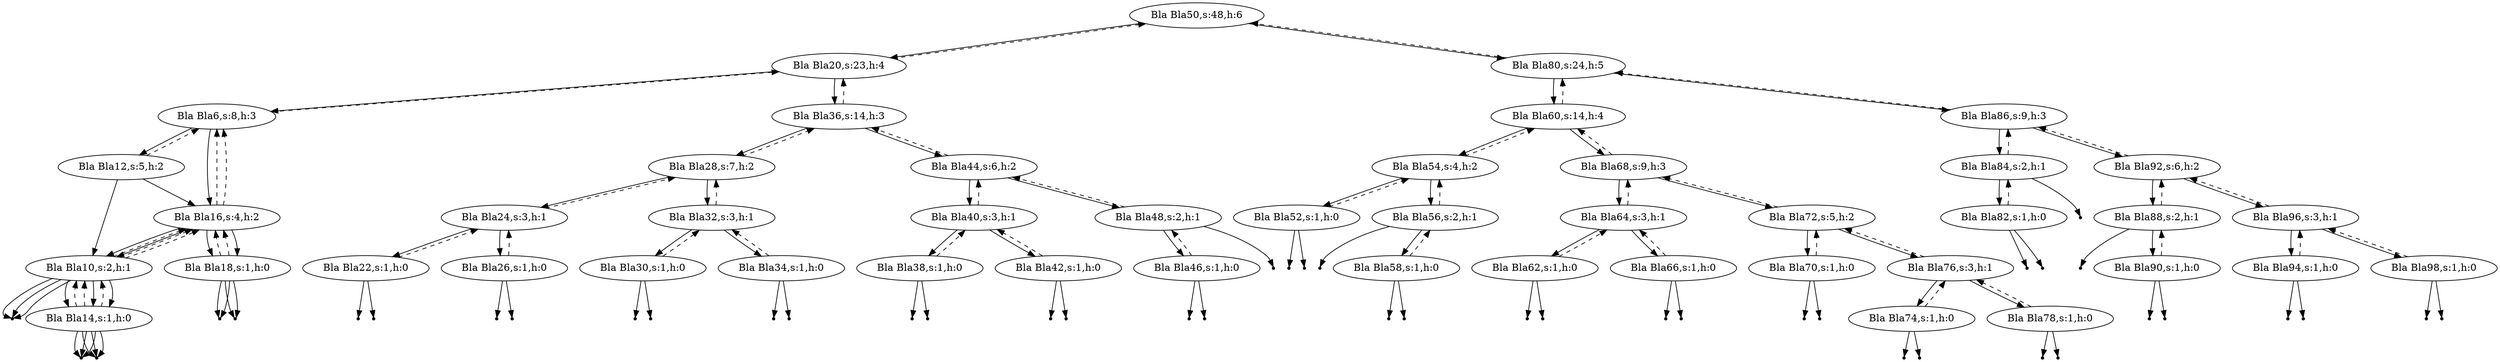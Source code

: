 digraph Blahblah{
{rank = same ; "50"};
nulll10 [shape=point];
10 -> nulll10;
10[label="Bla Bla10,s:2,h:1"];
10 -> 16[style=dashed];
nulll14 [shape=point];
14 -> nulll14;
14[label="Bla Bla14,s:1,h:0"];
14 -> 10[style=dashed];
nullr14 [shape=point];
14 -> nullr14;
10 -> 14;
16 -> 10;
16[label="Bla Bla16,s:4,h:2"];
16 -> 6[style=dashed];
nulll18 [shape=point];
18 -> nulll18;
18[label="Bla Bla18,s:1,h:0"];
18 -> 16[style=dashed];
nullr18 [shape=point];
18 -> nullr18;
16 -> 18;
6 -> 16;
6[label="Bla Bla6,s:8,h:3"];
6 -> 20[style=dashed];
nulll10 [shape=point];
10 -> nulll10;
10[label="Bla Bla10,s:2,h:1"];
10 -> 16[style=dashed];
nulll14 [shape=point];
14 -> nulll14;
14[label="Bla Bla14,s:1,h:0"];
14 -> 10[style=dashed];
nullr14 [shape=point];
14 -> nullr14;
10 -> 14;
12 -> 10;
12[label="Bla Bla12,s:5,h:2"];
12 -> 6[style=dashed];
nulll10 [shape=point];
10 -> nulll10;
10[label="Bla Bla10,s:2,h:1"];
10 -> 16[style=dashed];
nulll14 [shape=point];
14 -> nulll14;
14[label="Bla Bla14,s:1,h:0"];
14 -> 10[style=dashed];
nullr14 [shape=point];
14 -> nullr14;
10 -> 14;
16 -> 10;
16[label="Bla Bla16,s:4,h:2"];
16 -> 6[style=dashed];
nulll18 [shape=point];
18 -> nulll18;
18[label="Bla Bla18,s:1,h:0"];
18 -> 16[style=dashed];
nullr18 [shape=point];
18 -> nullr18;
16 -> 18;
12 -> 16;
6 -> 12;
20 -> 6;
20[label="Bla Bla20,s:23,h:4"];
20 -> 50[style=dashed];
nulll22 [shape=point];
22 -> nulll22;
22[label="Bla Bla22,s:1,h:0"];
22 -> 24[style=dashed];
nullr22 [shape=point];
22 -> nullr22;
24 -> 22;
24[label="Bla Bla24,s:3,h:1"];
24 -> 28[style=dashed];
nulll26 [shape=point];
26 -> nulll26;
26[label="Bla Bla26,s:1,h:0"];
26 -> 24[style=dashed];
nullr26 [shape=point];
26 -> nullr26;
24 -> 26;
28 -> 24;
28[label="Bla Bla28,s:7,h:2"];
28 -> 36[style=dashed];
nulll30 [shape=point];
30 -> nulll30;
30[label="Bla Bla30,s:1,h:0"];
30 -> 32[style=dashed];
nullr30 [shape=point];
30 -> nullr30;
32 -> 30;
32[label="Bla Bla32,s:3,h:1"];
32 -> 28[style=dashed];
nulll34 [shape=point];
34 -> nulll34;
34[label="Bla Bla34,s:1,h:0"];
34 -> 32[style=dashed];
nullr34 [shape=point];
34 -> nullr34;
32 -> 34;
28 -> 32;
36 -> 28;
36[label="Bla Bla36,s:14,h:3"];
36 -> 20[style=dashed];
nulll38 [shape=point];
38 -> nulll38;
38[label="Bla Bla38,s:1,h:0"];
38 -> 40[style=dashed];
nullr38 [shape=point];
38 -> nullr38;
40 -> 38;
40[label="Bla Bla40,s:3,h:1"];
40 -> 44[style=dashed];
nulll42 [shape=point];
42 -> nulll42;
42[label="Bla Bla42,s:1,h:0"];
42 -> 40[style=dashed];
nullr42 [shape=point];
42 -> nullr42;
40 -> 42;
44 -> 40;
44[label="Bla Bla44,s:6,h:2"];
44 -> 36[style=dashed];
nulll46 [shape=point];
46 -> nulll46;
46[label="Bla Bla46,s:1,h:0"];
46 -> 48[style=dashed];
nullr46 [shape=point];
46 -> nullr46;
48 -> 46;
48[label="Bla Bla48,s:2,h:1"];
48 -> 44[style=dashed];
nullr48 [shape=point];
48 -> nullr48;
44 -> 48;
36 -> 44;
20 -> 36;
50 -> 20;
50[label="Bla Bla50,s:48,h:6"];
nulll52 [shape=point];
52 -> nulll52;
52[label="Bla Bla52,s:1,h:0"];
52 -> 54[style=dashed];
nullr52 [shape=point];
52 -> nullr52;
54 -> 52;
54[label="Bla Bla54,s:4,h:2"];
54 -> 60[style=dashed];
nulll56 [shape=point];
56 -> nulll56;
56[label="Bla Bla56,s:2,h:1"];
56 -> 54[style=dashed];
nulll58 [shape=point];
58 -> nulll58;
58[label="Bla Bla58,s:1,h:0"];
58 -> 56[style=dashed];
nullr58 [shape=point];
58 -> nullr58;
56 -> 58;
54 -> 56;
60 -> 54;
60[label="Bla Bla60,s:14,h:4"];
60 -> 80[style=dashed];
nulll62 [shape=point];
62 -> nulll62;
62[label="Bla Bla62,s:1,h:0"];
62 -> 64[style=dashed];
nullr62 [shape=point];
62 -> nullr62;
64 -> 62;
64[label="Bla Bla64,s:3,h:1"];
64 -> 68[style=dashed];
nulll66 [shape=point];
66 -> nulll66;
66[label="Bla Bla66,s:1,h:0"];
66 -> 64[style=dashed];
nullr66 [shape=point];
66 -> nullr66;
64 -> 66;
68 -> 64;
68[label="Bla Bla68,s:9,h:3"];
68 -> 60[style=dashed];
nulll70 [shape=point];
70 -> nulll70;
70[label="Bla Bla70,s:1,h:0"];
70 -> 72[style=dashed];
nullr70 [shape=point];
70 -> nullr70;
72 -> 70;
72[label="Bla Bla72,s:5,h:2"];
72 -> 68[style=dashed];
nulll74 [shape=point];
74 -> nulll74;
74[label="Bla Bla74,s:1,h:0"];
74 -> 76[style=dashed];
nullr74 [shape=point];
74 -> nullr74;
76 -> 74;
76[label="Bla Bla76,s:3,h:1"];
76 -> 72[style=dashed];
nulll78 [shape=point];
78 -> nulll78;
78[label="Bla Bla78,s:1,h:0"];
78 -> 76[style=dashed];
nullr78 [shape=point];
78 -> nullr78;
76 -> 78;
72 -> 76;
68 -> 72;
60 -> 68;
80 -> 60;
80[label="Bla Bla80,s:24,h:5"];
80 -> 50[style=dashed];
nulll82 [shape=point];
82 -> nulll82;
82[label="Bla Bla82,s:1,h:0"];
82 -> 84[style=dashed];
nullr82 [shape=point];
82 -> nullr82;
84 -> 82;
84[label="Bla Bla84,s:2,h:1"];
84 -> 86[style=dashed];
nullr84 [shape=point];
84 -> nullr84;
86 -> 84;
86[label="Bla Bla86,s:9,h:3"];
86 -> 80[style=dashed];
nulll88 [shape=point];
88 -> nulll88;
88[label="Bla Bla88,s:2,h:1"];
88 -> 92[style=dashed];
nulll90 [shape=point];
90 -> nulll90;
90[label="Bla Bla90,s:1,h:0"];
90 -> 88[style=dashed];
nullr90 [shape=point];
90 -> nullr90;
88 -> 90;
92 -> 88;
92[label="Bla Bla92,s:6,h:2"];
92 -> 86[style=dashed];
nulll94 [shape=point];
94 -> nulll94;
94[label="Bla Bla94,s:1,h:0"];
94 -> 96[style=dashed];
nullr94 [shape=point];
94 -> nullr94;
96 -> 94;
96[label="Bla Bla96,s:3,h:1"];
96 -> 92[style=dashed];
nulll98 [shape=point];
98 -> nulll98;
98[label="Bla Bla98,s:1,h:0"];
98 -> 96[style=dashed];
nullr98 [shape=point];
98 -> nullr98;
96 -> 98;
92 -> 96;
86 -> 92;
80 -> 86;
50 -> 80;
}